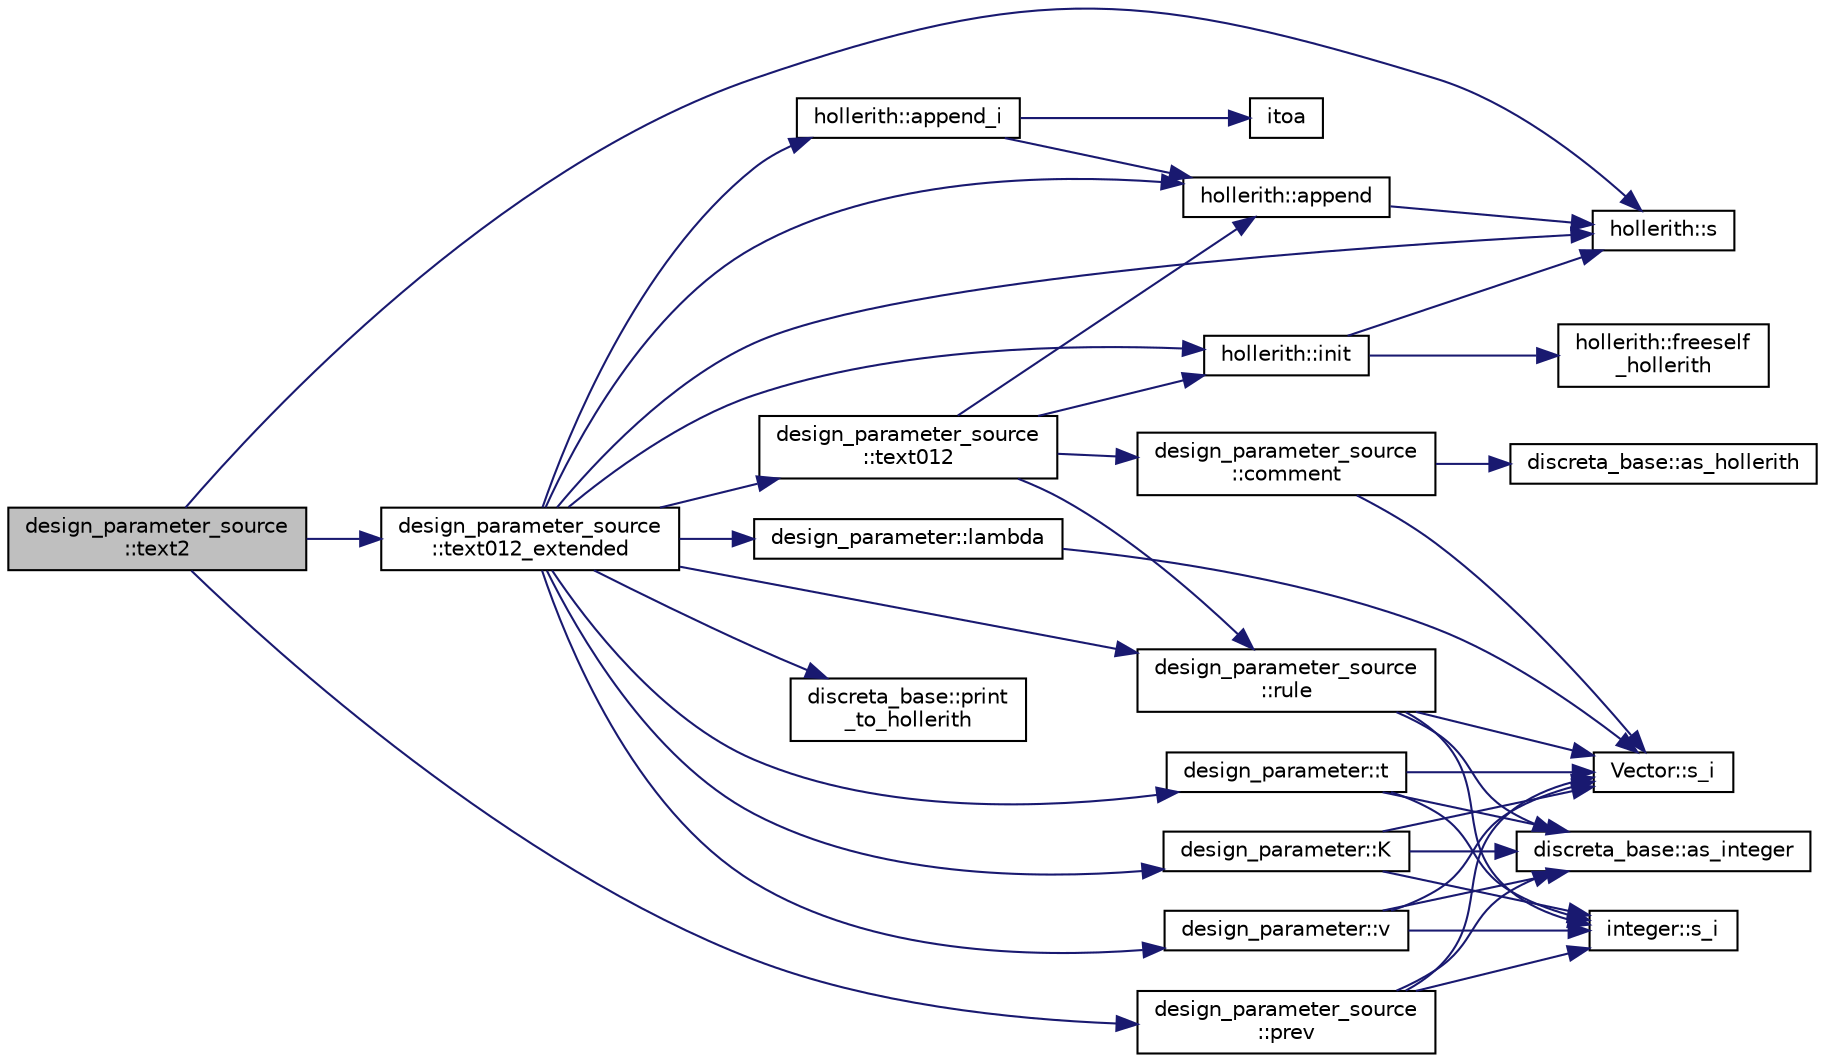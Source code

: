 digraph "design_parameter_source::text2"
{
  edge [fontname="Helvetica",fontsize="10",labelfontname="Helvetica",labelfontsize="10"];
  node [fontname="Helvetica",fontsize="10",shape=record];
  rankdir="LR";
  Node1146 [label="design_parameter_source\l::text2",height=0.2,width=0.4,color="black", fillcolor="grey75", style="filled", fontcolor="black"];
  Node1146 -> Node1147 [color="midnightblue",fontsize="10",style="solid",fontname="Helvetica"];
  Node1147 [label="design_parameter_source\l::text012_extended",height=0.2,width=0.4,color="black", fillcolor="white", style="filled",URL="$df/d4b/classdesign__parameter__source.html#afa19c645725011722b75da5dee8b0945"];
  Node1147 -> Node1148 [color="midnightblue",fontsize="10",style="solid",fontname="Helvetica"];
  Node1148 [label="design_parameter_source\l::text012",height=0.2,width=0.4,color="black", fillcolor="white", style="filled",URL="$df/d4b/classdesign__parameter__source.html#afa2c39e6ed9f674b1c21c39f9a6a392a"];
  Node1148 -> Node1149 [color="midnightblue",fontsize="10",style="solid",fontname="Helvetica"];
  Node1149 [label="hollerith::init",height=0.2,width=0.4,color="black", fillcolor="white", style="filled",URL="$d8/d99/classhollerith.html#af51ae7b943056db367f3c205a5a1cc4b"];
  Node1149 -> Node1150 [color="midnightblue",fontsize="10",style="solid",fontname="Helvetica"];
  Node1150 [label="hollerith::freeself\l_hollerith",height=0.2,width=0.4,color="black", fillcolor="white", style="filled",URL="$d8/d99/classhollerith.html#a240d1b30780c9e09323d0b3ad5e2d1f7"];
  Node1149 -> Node1151 [color="midnightblue",fontsize="10",style="solid",fontname="Helvetica"];
  Node1151 [label="hollerith::s",height=0.2,width=0.4,color="black", fillcolor="white", style="filled",URL="$d8/d99/classhollerith.html#af61fce2d06f211b25fe3838e4dfee77a"];
  Node1148 -> Node1152 [color="midnightblue",fontsize="10",style="solid",fontname="Helvetica"];
  Node1152 [label="design_parameter_source\l::comment",height=0.2,width=0.4,color="black", fillcolor="white", style="filled",URL="$df/d4b/classdesign__parameter__source.html#ae34592d2aebfff0766c1605cd4a896ba"];
  Node1152 -> Node1153 [color="midnightblue",fontsize="10",style="solid",fontname="Helvetica"];
  Node1153 [label="Vector::s_i",height=0.2,width=0.4,color="black", fillcolor="white", style="filled",URL="$d5/db2/class_vector.html#a1c4fe1752523df8119f70dd550244871"];
  Node1152 -> Node1154 [color="midnightblue",fontsize="10",style="solid",fontname="Helvetica"];
  Node1154 [label="discreta_base::as_hollerith",height=0.2,width=0.4,color="black", fillcolor="white", style="filled",URL="$d7/d71/classdiscreta__base.html#a3e66f82711f314710107e2f29e589690"];
  Node1148 -> Node1155 [color="midnightblue",fontsize="10",style="solid",fontname="Helvetica"];
  Node1155 [label="hollerith::append",height=0.2,width=0.4,color="black", fillcolor="white", style="filled",URL="$d8/d99/classhollerith.html#a778dd63885a4e3a4e2fb829165c32632"];
  Node1155 -> Node1151 [color="midnightblue",fontsize="10",style="solid",fontname="Helvetica"];
  Node1148 -> Node1156 [color="midnightblue",fontsize="10",style="solid",fontname="Helvetica"];
  Node1156 [label="design_parameter_source\l::rule",height=0.2,width=0.4,color="black", fillcolor="white", style="filled",URL="$df/d4b/classdesign__parameter__source.html#a8e9f2810222797d8cad1fc682bc447a3"];
  Node1156 -> Node1153 [color="midnightblue",fontsize="10",style="solid",fontname="Helvetica"];
  Node1156 -> Node1157 [color="midnightblue",fontsize="10",style="solid",fontname="Helvetica"];
  Node1157 [label="discreta_base::as_integer",height=0.2,width=0.4,color="black", fillcolor="white", style="filled",URL="$d7/d71/classdiscreta__base.html#a00d7691eaf874fd283d942692fe8dd26"];
  Node1156 -> Node1158 [color="midnightblue",fontsize="10",style="solid",fontname="Helvetica"];
  Node1158 [label="integer::s_i",height=0.2,width=0.4,color="black", fillcolor="white", style="filled",URL="$d0/de5/classinteger.html#adf28e9f94d4c844adaa950deeb80b904"];
  Node1147 -> Node1156 [color="midnightblue",fontsize="10",style="solid",fontname="Helvetica"];
  Node1147 -> Node1149 [color="midnightblue",fontsize="10",style="solid",fontname="Helvetica"];
  Node1147 -> Node1159 [color="midnightblue",fontsize="10",style="solid",fontname="Helvetica"];
  Node1159 [label="hollerith::append_i",height=0.2,width=0.4,color="black", fillcolor="white", style="filled",URL="$d8/d99/classhollerith.html#a5df988b4cf3eb66b5645115abeab5782"];
  Node1159 -> Node1160 [color="midnightblue",fontsize="10",style="solid",fontname="Helvetica"];
  Node1160 [label="itoa",height=0.2,width=0.4,color="black", fillcolor="white", style="filled",URL="$d5/db4/io__and__os_8h.html#acca9a4a13b42b2dddb7eff18775baa11"];
  Node1159 -> Node1155 [color="midnightblue",fontsize="10",style="solid",fontname="Helvetica"];
  Node1147 -> Node1161 [color="midnightblue",fontsize="10",style="solid",fontname="Helvetica"];
  Node1161 [label="design_parameter::t",height=0.2,width=0.4,color="black", fillcolor="white", style="filled",URL="$da/d94/classdesign__parameter.html#acf428913d279e62bcadc66b34303ece2"];
  Node1161 -> Node1153 [color="midnightblue",fontsize="10",style="solid",fontname="Helvetica"];
  Node1161 -> Node1157 [color="midnightblue",fontsize="10",style="solid",fontname="Helvetica"];
  Node1161 -> Node1158 [color="midnightblue",fontsize="10",style="solid",fontname="Helvetica"];
  Node1147 -> Node1155 [color="midnightblue",fontsize="10",style="solid",fontname="Helvetica"];
  Node1147 -> Node1162 [color="midnightblue",fontsize="10",style="solid",fontname="Helvetica"];
  Node1162 [label="design_parameter::v",height=0.2,width=0.4,color="black", fillcolor="white", style="filled",URL="$da/d94/classdesign__parameter.html#a4fb1a94211c5a14072a459038b87a3ed"];
  Node1162 -> Node1153 [color="midnightblue",fontsize="10",style="solid",fontname="Helvetica"];
  Node1162 -> Node1157 [color="midnightblue",fontsize="10",style="solid",fontname="Helvetica"];
  Node1162 -> Node1158 [color="midnightblue",fontsize="10",style="solid",fontname="Helvetica"];
  Node1147 -> Node1163 [color="midnightblue",fontsize="10",style="solid",fontname="Helvetica"];
  Node1163 [label="design_parameter::K",height=0.2,width=0.4,color="black", fillcolor="white", style="filled",URL="$da/d94/classdesign__parameter.html#a0960cd8a9ce482e57708344085b8d5ee"];
  Node1163 -> Node1153 [color="midnightblue",fontsize="10",style="solid",fontname="Helvetica"];
  Node1163 -> Node1157 [color="midnightblue",fontsize="10",style="solid",fontname="Helvetica"];
  Node1163 -> Node1158 [color="midnightblue",fontsize="10",style="solid",fontname="Helvetica"];
  Node1147 -> Node1164 [color="midnightblue",fontsize="10",style="solid",fontname="Helvetica"];
  Node1164 [label="design_parameter::lambda",height=0.2,width=0.4,color="black", fillcolor="white", style="filled",URL="$da/d94/classdesign__parameter.html#a53f496a4ef883ba3c06b500e48b238f5"];
  Node1164 -> Node1153 [color="midnightblue",fontsize="10",style="solid",fontname="Helvetica"];
  Node1147 -> Node1165 [color="midnightblue",fontsize="10",style="solid",fontname="Helvetica"];
  Node1165 [label="discreta_base::print\l_to_hollerith",height=0.2,width=0.4,color="black", fillcolor="white", style="filled",URL="$d7/d71/classdiscreta__base.html#aa0c0ba64fdeef1b76df143048bca47ea"];
  Node1147 -> Node1151 [color="midnightblue",fontsize="10",style="solid",fontname="Helvetica"];
  Node1146 -> Node1151 [color="midnightblue",fontsize="10",style="solid",fontname="Helvetica"];
  Node1146 -> Node1166 [color="midnightblue",fontsize="10",style="solid",fontname="Helvetica"];
  Node1166 [label="design_parameter_source\l::prev",height=0.2,width=0.4,color="black", fillcolor="white", style="filled",URL="$df/d4b/classdesign__parameter__source.html#a886ad5916d9f3689afd6bda66a22cf7d"];
  Node1166 -> Node1153 [color="midnightblue",fontsize="10",style="solid",fontname="Helvetica"];
  Node1166 -> Node1157 [color="midnightblue",fontsize="10",style="solid",fontname="Helvetica"];
  Node1166 -> Node1158 [color="midnightblue",fontsize="10",style="solid",fontname="Helvetica"];
}
